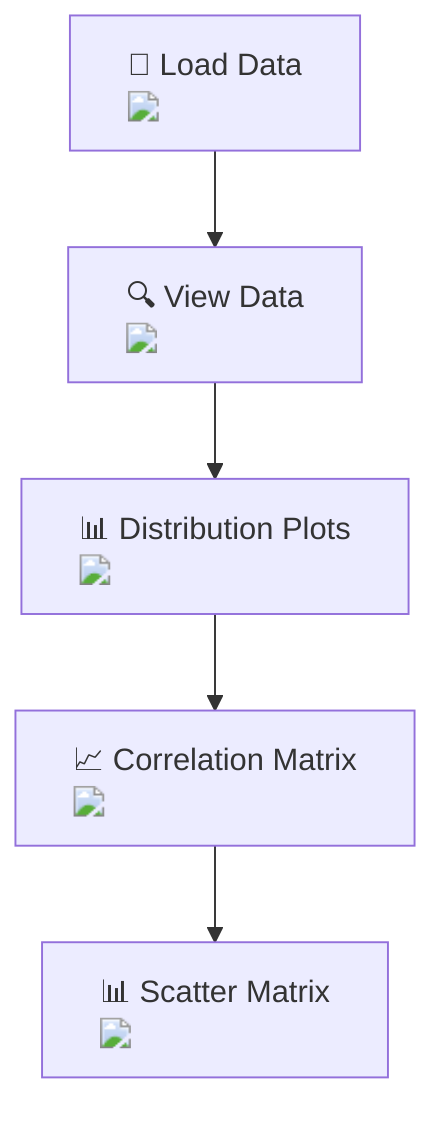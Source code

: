 graph TD;
    A["📁 Load Data <img src='file.svg'/>"] --> B["🔍 View Data <img src='table.svg'/>"];
    B --> C["📊 Distribution Plots <img src='barplot_template.svg'/>"];
    C --> D["📈 Correlation Matrix <img src='scatter_plot_template.svg'/>"];
    D --> E["📊 Scatter Matrix <img src='scatter_plot_template.svg'/>"];